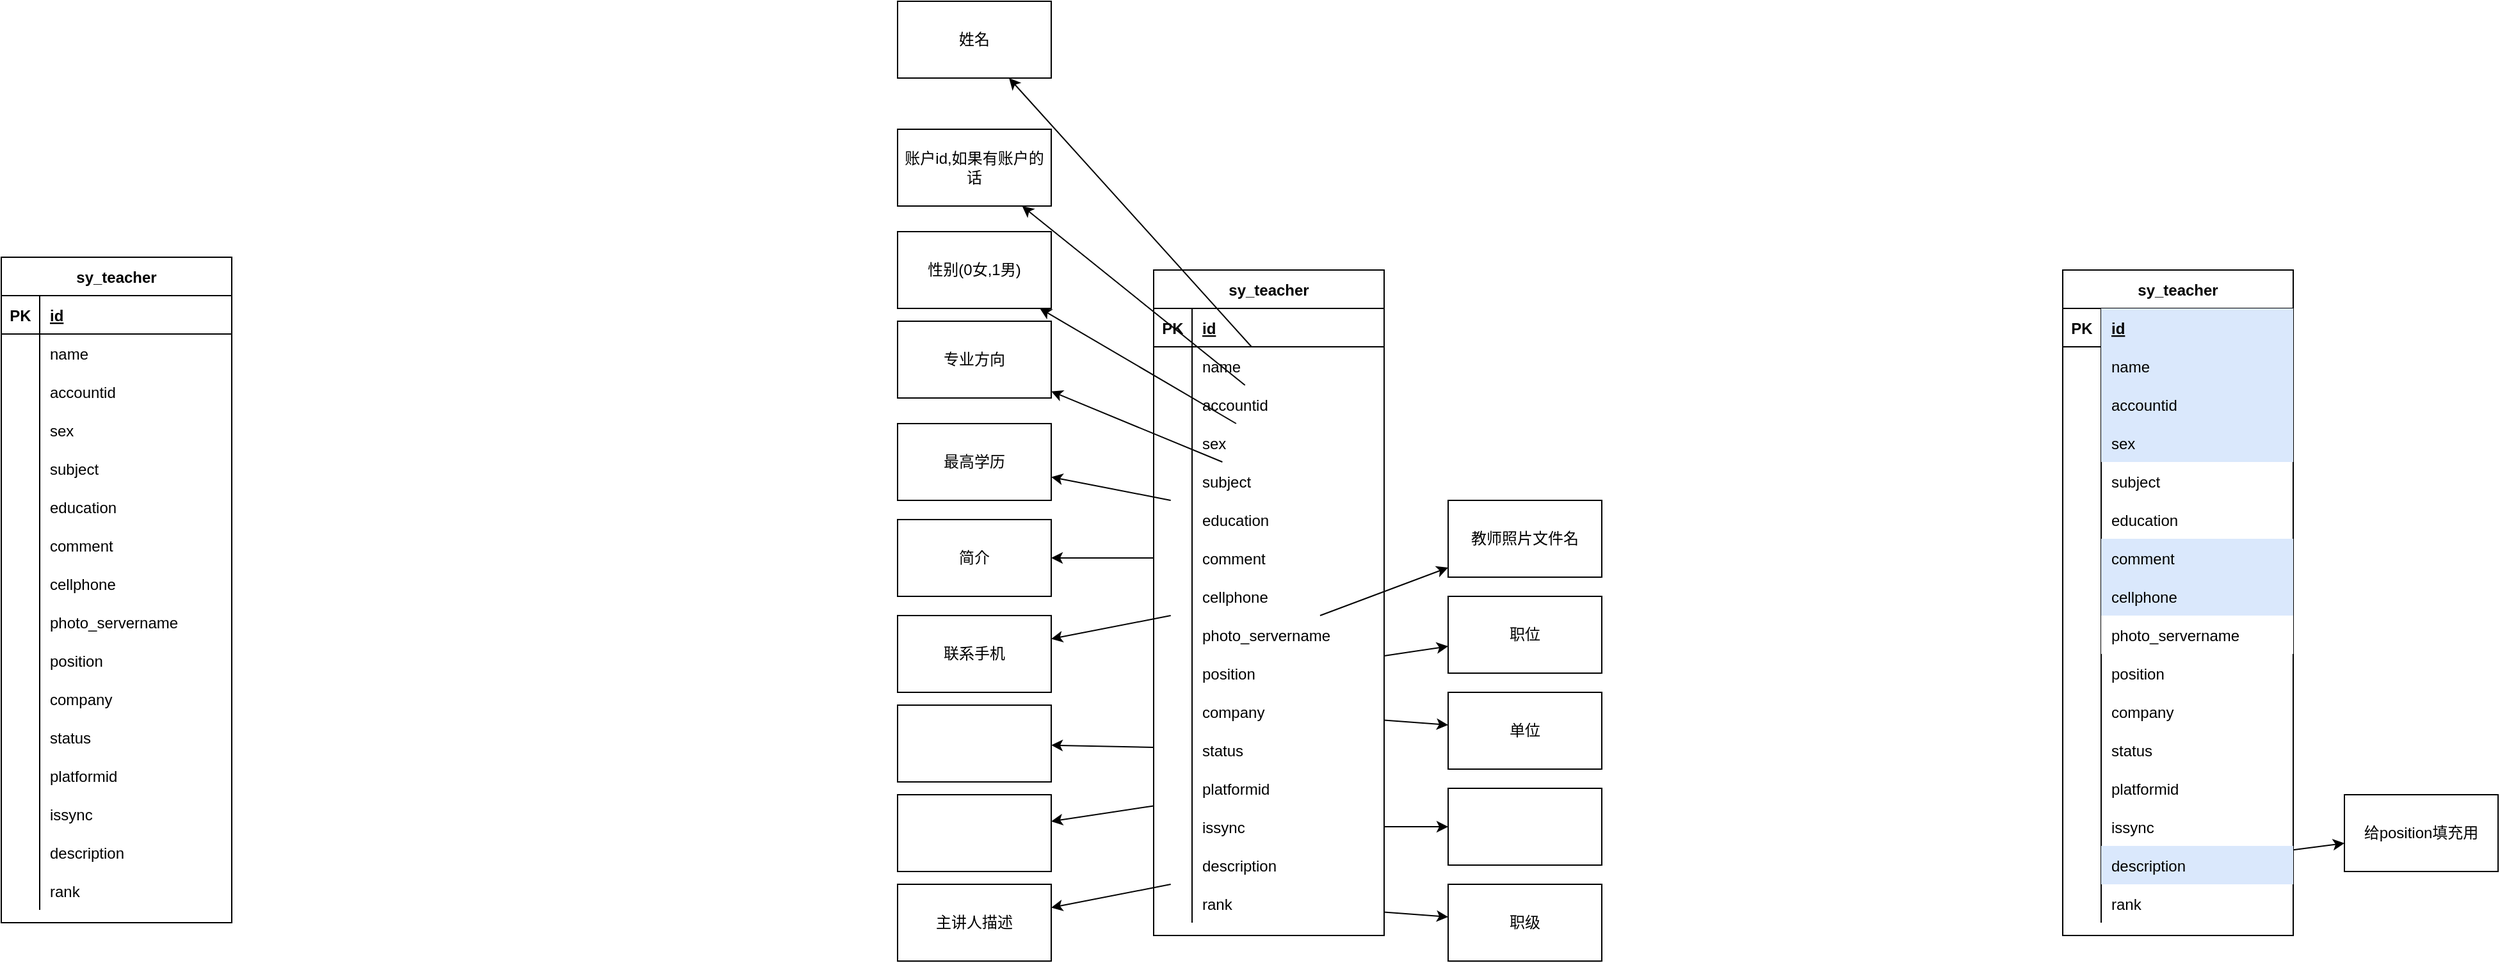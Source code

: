 <mxfile version="14.6.13" type="device"><diagram id="YeYGhDuUz0LohwZUhDwl" name="第 1 页"><mxGraphModel dx="1408" dy="808" grid="1" gridSize="10" guides="1" tooltips="1" connect="1" arrows="1" fold="1" page="1" pageScale="1" pageWidth="3300" pageHeight="4681" math="0" shadow="0"><root><mxCell id="0"/><mxCell id="1" parent="0"/><mxCell id="dtRZ4xGhqVEm0RDOm-Z2-1" value="sy_teacher" style="shape=table;startSize=30;container=1;collapsible=1;childLayout=tableLayout;fixedRows=1;rowLines=0;fontStyle=1;align=center;resizeLast=1;" parent="1" vertex="1"><mxGeometry x="880" y="730" width="180" height="520" as="geometry"/></mxCell><mxCell id="dtRZ4xGhqVEm0RDOm-Z2-2" value="" style="shape=partialRectangle;collapsible=0;dropTarget=0;pointerEvents=0;fillColor=none;top=0;left=0;bottom=1;right=0;points=[[0,0.5],[1,0.5]];portConstraint=eastwest;" parent="dtRZ4xGhqVEm0RDOm-Z2-1" vertex="1"><mxGeometry y="30" width="180" height="30" as="geometry"/></mxCell><mxCell id="dtRZ4xGhqVEm0RDOm-Z2-3" value="PK" style="shape=partialRectangle;connectable=0;fillColor=none;top=0;left=0;bottom=0;right=0;fontStyle=1;overflow=hidden;" parent="dtRZ4xGhqVEm0RDOm-Z2-2" vertex="1"><mxGeometry width="30" height="30" as="geometry"/></mxCell><mxCell id="dtRZ4xGhqVEm0RDOm-Z2-4" value="id" style="shape=partialRectangle;connectable=0;fillColor=none;top=0;left=0;bottom=0;right=0;align=left;spacingLeft=6;fontStyle=5;overflow=hidden;" parent="dtRZ4xGhqVEm0RDOm-Z2-2" vertex="1"><mxGeometry x="30" width="150" height="30" as="geometry"/></mxCell><mxCell id="dtRZ4xGhqVEm0RDOm-Z2-5" value="" style="shape=partialRectangle;collapsible=0;dropTarget=0;pointerEvents=0;fillColor=none;top=0;left=0;bottom=0;right=0;points=[[0,0.5],[1,0.5]];portConstraint=eastwest;" parent="dtRZ4xGhqVEm0RDOm-Z2-1" vertex="1"><mxGeometry y="60" width="180" height="30" as="geometry"/></mxCell><mxCell id="dtRZ4xGhqVEm0RDOm-Z2-6" value="" style="shape=partialRectangle;connectable=0;fillColor=none;top=0;left=0;bottom=0;right=0;editable=1;overflow=hidden;" parent="dtRZ4xGhqVEm0RDOm-Z2-5" vertex="1"><mxGeometry width="30" height="30" as="geometry"/></mxCell><mxCell id="dtRZ4xGhqVEm0RDOm-Z2-7" value="name" style="shape=partialRectangle;connectable=0;fillColor=none;top=0;left=0;bottom=0;right=0;align=left;spacingLeft=6;overflow=hidden;" parent="dtRZ4xGhqVEm0RDOm-Z2-5" vertex="1"><mxGeometry x="30" width="150" height="30" as="geometry"/></mxCell><mxCell id="dtRZ4xGhqVEm0RDOm-Z2-8" value="" style="shape=partialRectangle;collapsible=0;dropTarget=0;pointerEvents=0;fillColor=none;top=0;left=0;bottom=0;right=0;points=[[0,0.5],[1,0.5]];portConstraint=eastwest;" parent="dtRZ4xGhqVEm0RDOm-Z2-1" vertex="1"><mxGeometry y="90" width="180" height="30" as="geometry"/></mxCell><mxCell id="dtRZ4xGhqVEm0RDOm-Z2-9" value="" style="shape=partialRectangle;connectable=0;fillColor=none;top=0;left=0;bottom=0;right=0;editable=1;overflow=hidden;" parent="dtRZ4xGhqVEm0RDOm-Z2-8" vertex="1"><mxGeometry width="30" height="30" as="geometry"/></mxCell><mxCell id="dtRZ4xGhqVEm0RDOm-Z2-10" value="accountid" style="shape=partialRectangle;connectable=0;fillColor=none;top=0;left=0;bottom=0;right=0;align=left;spacingLeft=6;overflow=hidden;" parent="dtRZ4xGhqVEm0RDOm-Z2-8" vertex="1"><mxGeometry x="30" width="150" height="30" as="geometry"/></mxCell><mxCell id="dtRZ4xGhqVEm0RDOm-Z2-11" value="" style="shape=partialRectangle;collapsible=0;dropTarget=0;pointerEvents=0;fillColor=none;top=0;left=0;bottom=0;right=0;points=[[0,0.5],[1,0.5]];portConstraint=eastwest;" parent="dtRZ4xGhqVEm0RDOm-Z2-1" vertex="1"><mxGeometry y="120" width="180" height="30" as="geometry"/></mxCell><mxCell id="dtRZ4xGhqVEm0RDOm-Z2-12" value="" style="shape=partialRectangle;connectable=0;fillColor=none;top=0;left=0;bottom=0;right=0;editable=1;overflow=hidden;" parent="dtRZ4xGhqVEm0RDOm-Z2-11" vertex="1"><mxGeometry width="30" height="30" as="geometry"/></mxCell><mxCell id="dtRZ4xGhqVEm0RDOm-Z2-13" value="sex" style="shape=partialRectangle;connectable=0;fillColor=none;top=0;left=0;bottom=0;right=0;align=left;spacingLeft=6;overflow=hidden;" parent="dtRZ4xGhqVEm0RDOm-Z2-11" vertex="1"><mxGeometry x="30" width="150" height="30" as="geometry"/></mxCell><mxCell id="dtRZ4xGhqVEm0RDOm-Z2-14" value="" style="shape=partialRectangle;collapsible=0;dropTarget=0;pointerEvents=0;fillColor=none;top=0;left=0;bottom=0;right=0;points=[[0,0.5],[1,0.5]];portConstraint=eastwest;" parent="dtRZ4xGhqVEm0RDOm-Z2-1" vertex="1"><mxGeometry y="150" width="180" height="30" as="geometry"/></mxCell><mxCell id="dtRZ4xGhqVEm0RDOm-Z2-15" value="" style="shape=partialRectangle;connectable=0;fillColor=none;top=0;left=0;bottom=0;right=0;editable=1;overflow=hidden;" parent="dtRZ4xGhqVEm0RDOm-Z2-14" vertex="1"><mxGeometry width="30" height="30" as="geometry"/></mxCell><mxCell id="dtRZ4xGhqVEm0RDOm-Z2-16" value="subject" style="shape=partialRectangle;connectable=0;fillColor=none;top=0;left=0;bottom=0;right=0;align=left;spacingLeft=6;overflow=hidden;" parent="dtRZ4xGhqVEm0RDOm-Z2-14" vertex="1"><mxGeometry x="30" width="150" height="30" as="geometry"/></mxCell><mxCell id="dtRZ4xGhqVEm0RDOm-Z2-17" value="" style="shape=partialRectangle;collapsible=0;dropTarget=0;pointerEvents=0;fillColor=none;top=0;left=0;bottom=0;right=0;points=[[0,0.5],[1,0.5]];portConstraint=eastwest;" parent="dtRZ4xGhqVEm0RDOm-Z2-1" vertex="1"><mxGeometry y="180" width="180" height="30" as="geometry"/></mxCell><mxCell id="dtRZ4xGhqVEm0RDOm-Z2-18" value="" style="shape=partialRectangle;connectable=0;fillColor=none;top=0;left=0;bottom=0;right=0;editable=1;overflow=hidden;" parent="dtRZ4xGhqVEm0RDOm-Z2-17" vertex="1"><mxGeometry width="30" height="30" as="geometry"/></mxCell><mxCell id="dtRZ4xGhqVEm0RDOm-Z2-19" value="education" style="shape=partialRectangle;connectable=0;fillColor=none;top=0;left=0;bottom=0;right=0;align=left;spacingLeft=6;overflow=hidden;" parent="dtRZ4xGhqVEm0RDOm-Z2-17" vertex="1"><mxGeometry x="30" width="150" height="30" as="geometry"/></mxCell><mxCell id="dtRZ4xGhqVEm0RDOm-Z2-20" value="" style="shape=partialRectangle;collapsible=0;dropTarget=0;pointerEvents=0;fillColor=none;top=0;left=0;bottom=0;right=0;points=[[0,0.5],[1,0.5]];portConstraint=eastwest;" parent="dtRZ4xGhqVEm0RDOm-Z2-1" vertex="1"><mxGeometry y="210" width="180" height="30" as="geometry"/></mxCell><mxCell id="dtRZ4xGhqVEm0RDOm-Z2-21" value="" style="shape=partialRectangle;connectable=0;fillColor=none;top=0;left=0;bottom=0;right=0;editable=1;overflow=hidden;" parent="dtRZ4xGhqVEm0RDOm-Z2-20" vertex="1"><mxGeometry width="30" height="30" as="geometry"/></mxCell><mxCell id="dtRZ4xGhqVEm0RDOm-Z2-22" value="comment" style="shape=partialRectangle;connectable=0;fillColor=none;top=0;left=0;bottom=0;right=0;align=left;spacingLeft=6;overflow=hidden;" parent="dtRZ4xGhqVEm0RDOm-Z2-20" vertex="1"><mxGeometry x="30" width="150" height="30" as="geometry"/></mxCell><mxCell id="dtRZ4xGhqVEm0RDOm-Z2-23" value="" style="shape=partialRectangle;collapsible=0;dropTarget=0;pointerEvents=0;fillColor=none;top=0;left=0;bottom=0;right=0;points=[[0,0.5],[1,0.5]];portConstraint=eastwest;" parent="dtRZ4xGhqVEm0RDOm-Z2-1" vertex="1"><mxGeometry y="240" width="180" height="30" as="geometry"/></mxCell><mxCell id="dtRZ4xGhqVEm0RDOm-Z2-24" value="" style="shape=partialRectangle;connectable=0;fillColor=none;top=0;left=0;bottom=0;right=0;editable=1;overflow=hidden;" parent="dtRZ4xGhqVEm0RDOm-Z2-23" vertex="1"><mxGeometry width="30" height="30" as="geometry"/></mxCell><mxCell id="dtRZ4xGhqVEm0RDOm-Z2-25" value="cellphone" style="shape=partialRectangle;connectable=0;fillColor=none;top=0;left=0;bottom=0;right=0;align=left;spacingLeft=6;overflow=hidden;" parent="dtRZ4xGhqVEm0RDOm-Z2-23" vertex="1"><mxGeometry x="30" width="150" height="30" as="geometry"/></mxCell><mxCell id="dtRZ4xGhqVEm0RDOm-Z2-26" value="" style="shape=partialRectangle;collapsible=0;dropTarget=0;pointerEvents=0;fillColor=none;top=0;left=0;bottom=0;right=0;points=[[0,0.5],[1,0.5]];portConstraint=eastwest;" parent="dtRZ4xGhqVEm0RDOm-Z2-1" vertex="1"><mxGeometry y="270" width="180" height="30" as="geometry"/></mxCell><mxCell id="dtRZ4xGhqVEm0RDOm-Z2-27" value="" style="shape=partialRectangle;connectable=0;fillColor=none;top=0;left=0;bottom=0;right=0;editable=1;overflow=hidden;" parent="dtRZ4xGhqVEm0RDOm-Z2-26" vertex="1"><mxGeometry width="30" height="30" as="geometry"/></mxCell><mxCell id="dtRZ4xGhqVEm0RDOm-Z2-28" value="photo_servername" style="shape=partialRectangle;connectable=0;fillColor=none;top=0;left=0;bottom=0;right=0;align=left;spacingLeft=6;overflow=hidden;" parent="dtRZ4xGhqVEm0RDOm-Z2-26" vertex="1"><mxGeometry x="30" width="150" height="30" as="geometry"/></mxCell><mxCell id="dtRZ4xGhqVEm0RDOm-Z2-29" value="" style="shape=partialRectangle;collapsible=0;dropTarget=0;pointerEvents=0;fillColor=none;top=0;left=0;bottom=0;right=0;points=[[0,0.5],[1,0.5]];portConstraint=eastwest;" parent="dtRZ4xGhqVEm0RDOm-Z2-1" vertex="1"><mxGeometry y="300" width="180" height="30" as="geometry"/></mxCell><mxCell id="dtRZ4xGhqVEm0RDOm-Z2-30" value="" style="shape=partialRectangle;connectable=0;fillColor=none;top=0;left=0;bottom=0;right=0;editable=1;overflow=hidden;" parent="dtRZ4xGhqVEm0RDOm-Z2-29" vertex="1"><mxGeometry width="30" height="30" as="geometry"/></mxCell><mxCell id="dtRZ4xGhqVEm0RDOm-Z2-31" value="position" style="shape=partialRectangle;connectable=0;fillColor=none;top=0;left=0;bottom=0;right=0;align=left;spacingLeft=6;overflow=hidden;" parent="dtRZ4xGhqVEm0RDOm-Z2-29" vertex="1"><mxGeometry x="30" width="150" height="30" as="geometry"/></mxCell><mxCell id="dtRZ4xGhqVEm0RDOm-Z2-32" value="" style="shape=partialRectangle;collapsible=0;dropTarget=0;pointerEvents=0;fillColor=none;top=0;left=0;bottom=0;right=0;points=[[0,0.5],[1,0.5]];portConstraint=eastwest;" parent="dtRZ4xGhqVEm0RDOm-Z2-1" vertex="1"><mxGeometry y="330" width="180" height="30" as="geometry"/></mxCell><mxCell id="dtRZ4xGhqVEm0RDOm-Z2-33" value="" style="shape=partialRectangle;connectable=0;fillColor=none;top=0;left=0;bottom=0;right=0;editable=1;overflow=hidden;" parent="dtRZ4xGhqVEm0RDOm-Z2-32" vertex="1"><mxGeometry width="30" height="30" as="geometry"/></mxCell><mxCell id="dtRZ4xGhqVEm0RDOm-Z2-34" value="company" style="shape=partialRectangle;connectable=0;fillColor=none;top=0;left=0;bottom=0;right=0;align=left;spacingLeft=6;overflow=hidden;" parent="dtRZ4xGhqVEm0RDOm-Z2-32" vertex="1"><mxGeometry x="30" width="150" height="30" as="geometry"/></mxCell><mxCell id="dtRZ4xGhqVEm0RDOm-Z2-35" value="" style="shape=partialRectangle;collapsible=0;dropTarget=0;pointerEvents=0;fillColor=none;top=0;left=0;bottom=0;right=0;points=[[0,0.5],[1,0.5]];portConstraint=eastwest;" parent="dtRZ4xGhqVEm0RDOm-Z2-1" vertex="1"><mxGeometry y="360" width="180" height="30" as="geometry"/></mxCell><mxCell id="dtRZ4xGhqVEm0RDOm-Z2-36" value="" style="shape=partialRectangle;connectable=0;fillColor=none;top=0;left=0;bottom=0;right=0;editable=1;overflow=hidden;" parent="dtRZ4xGhqVEm0RDOm-Z2-35" vertex="1"><mxGeometry width="30" height="30" as="geometry"/></mxCell><mxCell id="dtRZ4xGhqVEm0RDOm-Z2-37" value="status" style="shape=partialRectangle;connectable=0;fillColor=none;top=0;left=0;bottom=0;right=0;align=left;spacingLeft=6;overflow=hidden;" parent="dtRZ4xGhqVEm0RDOm-Z2-35" vertex="1"><mxGeometry x="30" width="150" height="30" as="geometry"/></mxCell><mxCell id="dtRZ4xGhqVEm0RDOm-Z2-38" value="" style="shape=partialRectangle;collapsible=0;dropTarget=0;pointerEvents=0;fillColor=none;top=0;left=0;bottom=0;right=0;points=[[0,0.5],[1,0.5]];portConstraint=eastwest;" parent="dtRZ4xGhqVEm0RDOm-Z2-1" vertex="1"><mxGeometry y="390" width="180" height="30" as="geometry"/></mxCell><mxCell id="dtRZ4xGhqVEm0RDOm-Z2-39" value="" style="shape=partialRectangle;connectable=0;fillColor=none;top=0;left=0;bottom=0;right=0;editable=1;overflow=hidden;" parent="dtRZ4xGhqVEm0RDOm-Z2-38" vertex="1"><mxGeometry width="30" height="30" as="geometry"/></mxCell><mxCell id="dtRZ4xGhqVEm0RDOm-Z2-40" value="platformid" style="shape=partialRectangle;connectable=0;fillColor=none;top=0;left=0;bottom=0;right=0;align=left;spacingLeft=6;overflow=hidden;" parent="dtRZ4xGhqVEm0RDOm-Z2-38" vertex="1"><mxGeometry x="30" width="150" height="30" as="geometry"/></mxCell><mxCell id="dtRZ4xGhqVEm0RDOm-Z2-41" value="" style="shape=partialRectangle;collapsible=0;dropTarget=0;pointerEvents=0;fillColor=none;top=0;left=0;bottom=0;right=0;points=[[0,0.5],[1,0.5]];portConstraint=eastwest;" parent="dtRZ4xGhqVEm0RDOm-Z2-1" vertex="1"><mxGeometry y="420" width="180" height="30" as="geometry"/></mxCell><mxCell id="dtRZ4xGhqVEm0RDOm-Z2-42" value="" style="shape=partialRectangle;connectable=0;fillColor=none;top=0;left=0;bottom=0;right=0;editable=1;overflow=hidden;" parent="dtRZ4xGhqVEm0RDOm-Z2-41" vertex="1"><mxGeometry width="30" height="30" as="geometry"/></mxCell><mxCell id="dtRZ4xGhqVEm0RDOm-Z2-43" value="issync" style="shape=partialRectangle;connectable=0;fillColor=none;top=0;left=0;bottom=0;right=0;align=left;spacingLeft=6;overflow=hidden;" parent="dtRZ4xGhqVEm0RDOm-Z2-41" vertex="1"><mxGeometry x="30" width="150" height="30" as="geometry"/></mxCell><mxCell id="dtRZ4xGhqVEm0RDOm-Z2-44" value="" style="shape=partialRectangle;collapsible=0;dropTarget=0;pointerEvents=0;fillColor=none;top=0;left=0;bottom=0;right=0;points=[[0,0.5],[1,0.5]];portConstraint=eastwest;" parent="dtRZ4xGhqVEm0RDOm-Z2-1" vertex="1"><mxGeometry y="450" width="180" height="30" as="geometry"/></mxCell><mxCell id="dtRZ4xGhqVEm0RDOm-Z2-45" value="" style="shape=partialRectangle;connectable=0;fillColor=none;top=0;left=0;bottom=0;right=0;editable=1;overflow=hidden;" parent="dtRZ4xGhqVEm0RDOm-Z2-44" vertex="1"><mxGeometry width="30" height="30" as="geometry"/></mxCell><mxCell id="dtRZ4xGhqVEm0RDOm-Z2-46" value="description" style="shape=partialRectangle;connectable=0;fillColor=none;top=0;left=0;bottom=0;right=0;align=left;spacingLeft=6;overflow=hidden;" parent="dtRZ4xGhqVEm0RDOm-Z2-44" vertex="1"><mxGeometry x="30" width="150" height="30" as="geometry"/></mxCell><mxCell id="dtRZ4xGhqVEm0RDOm-Z2-47" value="" style="shape=partialRectangle;collapsible=0;dropTarget=0;pointerEvents=0;fillColor=none;top=0;left=0;bottom=0;right=0;points=[[0,0.5],[1,0.5]];portConstraint=eastwest;" parent="dtRZ4xGhqVEm0RDOm-Z2-1" vertex="1"><mxGeometry y="480" width="180" height="30" as="geometry"/></mxCell><mxCell id="dtRZ4xGhqVEm0RDOm-Z2-48" value="" style="shape=partialRectangle;connectable=0;fillColor=none;top=0;left=0;bottom=0;right=0;editable=1;overflow=hidden;" parent="dtRZ4xGhqVEm0RDOm-Z2-47" vertex="1"><mxGeometry width="30" height="30" as="geometry"/></mxCell><mxCell id="dtRZ4xGhqVEm0RDOm-Z2-49" value="rank" style="shape=partialRectangle;connectable=0;fillColor=none;top=0;left=0;bottom=0;right=0;align=left;spacingLeft=6;overflow=hidden;" parent="dtRZ4xGhqVEm0RDOm-Z2-47" vertex="1"><mxGeometry x="30" width="150" height="30" as="geometry"/></mxCell><mxCell id="dtRZ4xGhqVEm0RDOm-Z2-50" value="sy_teacher" style="shape=table;startSize=30;container=1;collapsible=1;childLayout=tableLayout;fixedRows=1;rowLines=0;fontStyle=1;align=center;resizeLast=1;" parent="1" vertex="1"><mxGeometry x="1780" y="740" width="180" height="520" as="geometry"/></mxCell><mxCell id="dtRZ4xGhqVEm0RDOm-Z2-51" value="" style="shape=partialRectangle;collapsible=0;dropTarget=0;pointerEvents=0;fillColor=none;top=0;left=0;bottom=1;right=0;points=[[0,0.5],[1,0.5]];portConstraint=eastwest;" parent="dtRZ4xGhqVEm0RDOm-Z2-50" vertex="1"><mxGeometry y="30" width="180" height="30" as="geometry"/></mxCell><mxCell id="dtRZ4xGhqVEm0RDOm-Z2-52" value="PK" style="shape=partialRectangle;connectable=0;fillColor=none;top=0;left=0;bottom=0;right=0;fontStyle=1;overflow=hidden;" parent="dtRZ4xGhqVEm0RDOm-Z2-51" vertex="1"><mxGeometry width="30" height="30" as="geometry"/></mxCell><mxCell id="dtRZ4xGhqVEm0RDOm-Z2-53" value="id" style="shape=partialRectangle;connectable=0;fillColor=none;top=0;left=0;bottom=0;right=0;align=left;spacingLeft=6;fontStyle=5;overflow=hidden;" parent="dtRZ4xGhqVEm0RDOm-Z2-51" vertex="1"><mxGeometry x="30" width="150" height="30" as="geometry"/></mxCell><mxCell id="dtRZ4xGhqVEm0RDOm-Z2-54" value="" style="shape=partialRectangle;collapsible=0;dropTarget=0;pointerEvents=0;fillColor=none;top=0;left=0;bottom=0;right=0;points=[[0,0.5],[1,0.5]];portConstraint=eastwest;" parent="dtRZ4xGhqVEm0RDOm-Z2-50" vertex="1"><mxGeometry y="60" width="180" height="30" as="geometry"/></mxCell><mxCell id="dtRZ4xGhqVEm0RDOm-Z2-55" value="" style="shape=partialRectangle;connectable=0;fillColor=none;top=0;left=0;bottom=0;right=0;editable=1;overflow=hidden;" parent="dtRZ4xGhqVEm0RDOm-Z2-54" vertex="1"><mxGeometry width="30" height="30" as="geometry"/></mxCell><mxCell id="dtRZ4xGhqVEm0RDOm-Z2-56" value="name" style="shape=partialRectangle;connectable=0;fillColor=none;top=0;left=0;bottom=0;right=0;align=left;spacingLeft=6;overflow=hidden;" parent="dtRZ4xGhqVEm0RDOm-Z2-54" vertex="1"><mxGeometry x="30" width="150" height="30" as="geometry"/></mxCell><mxCell id="dtRZ4xGhqVEm0RDOm-Z2-57" value="" style="shape=partialRectangle;collapsible=0;dropTarget=0;pointerEvents=0;fillColor=none;top=0;left=0;bottom=0;right=0;points=[[0,0.5],[1,0.5]];portConstraint=eastwest;" parent="dtRZ4xGhqVEm0RDOm-Z2-50" vertex="1"><mxGeometry y="90" width="180" height="30" as="geometry"/></mxCell><mxCell id="dtRZ4xGhqVEm0RDOm-Z2-58" value="" style="shape=partialRectangle;connectable=0;fillColor=none;top=0;left=0;bottom=0;right=0;editable=1;overflow=hidden;" parent="dtRZ4xGhqVEm0RDOm-Z2-57" vertex="1"><mxGeometry width="30" height="30" as="geometry"/></mxCell><mxCell id="dtRZ4xGhqVEm0RDOm-Z2-59" value="accountid" style="shape=partialRectangle;connectable=0;fillColor=none;top=0;left=0;bottom=0;right=0;align=left;spacingLeft=6;overflow=hidden;" parent="dtRZ4xGhqVEm0RDOm-Z2-57" vertex="1"><mxGeometry x="30" width="150" height="30" as="geometry"/></mxCell><mxCell id="dtRZ4xGhqVEm0RDOm-Z2-60" value="" style="shape=partialRectangle;collapsible=0;dropTarget=0;pointerEvents=0;fillColor=none;top=0;left=0;bottom=0;right=0;points=[[0,0.5],[1,0.5]];portConstraint=eastwest;" parent="dtRZ4xGhqVEm0RDOm-Z2-50" vertex="1"><mxGeometry y="120" width="180" height="30" as="geometry"/></mxCell><mxCell id="dtRZ4xGhqVEm0RDOm-Z2-61" value="" style="shape=partialRectangle;connectable=0;fillColor=none;top=0;left=0;bottom=0;right=0;editable=1;overflow=hidden;" parent="dtRZ4xGhqVEm0RDOm-Z2-60" vertex="1"><mxGeometry width="30" height="30" as="geometry"/></mxCell><mxCell id="dtRZ4xGhqVEm0RDOm-Z2-62" value="sex" style="shape=partialRectangle;connectable=0;fillColor=none;top=0;left=0;bottom=0;right=0;align=left;spacingLeft=6;overflow=hidden;" parent="dtRZ4xGhqVEm0RDOm-Z2-60" vertex="1"><mxGeometry x="30" width="150" height="30" as="geometry"/></mxCell><mxCell id="dtRZ4xGhqVEm0RDOm-Z2-63" value="" style="shape=partialRectangle;collapsible=0;dropTarget=0;pointerEvents=0;fillColor=none;top=0;left=0;bottom=0;right=0;points=[[0,0.5],[1,0.5]];portConstraint=eastwest;" parent="dtRZ4xGhqVEm0RDOm-Z2-50" vertex="1"><mxGeometry y="150" width="180" height="30" as="geometry"/></mxCell><mxCell id="dtRZ4xGhqVEm0RDOm-Z2-64" value="" style="shape=partialRectangle;connectable=0;fillColor=none;top=0;left=0;bottom=0;right=0;editable=1;overflow=hidden;" parent="dtRZ4xGhqVEm0RDOm-Z2-63" vertex="1"><mxGeometry width="30" height="30" as="geometry"/></mxCell><mxCell id="dtRZ4xGhqVEm0RDOm-Z2-65" value="subject" style="shape=partialRectangle;connectable=0;fillColor=none;top=0;left=0;bottom=0;right=0;align=left;spacingLeft=6;overflow=hidden;" parent="dtRZ4xGhqVEm0RDOm-Z2-63" vertex="1"><mxGeometry x="30" width="150" height="30" as="geometry"/></mxCell><mxCell id="dtRZ4xGhqVEm0RDOm-Z2-66" value="" style="shape=partialRectangle;collapsible=0;dropTarget=0;pointerEvents=0;fillColor=none;top=0;left=0;bottom=0;right=0;points=[[0,0.5],[1,0.5]];portConstraint=eastwest;" parent="dtRZ4xGhqVEm0RDOm-Z2-50" vertex="1"><mxGeometry y="180" width="180" height="30" as="geometry"/></mxCell><mxCell id="dtRZ4xGhqVEm0RDOm-Z2-67" value="" style="shape=partialRectangle;connectable=0;fillColor=none;top=0;left=0;bottom=0;right=0;editable=1;overflow=hidden;" parent="dtRZ4xGhqVEm0RDOm-Z2-66" vertex="1"><mxGeometry width="30" height="30" as="geometry"/></mxCell><mxCell id="dtRZ4xGhqVEm0RDOm-Z2-68" value="education" style="shape=partialRectangle;connectable=0;fillColor=none;top=0;left=0;bottom=0;right=0;align=left;spacingLeft=6;overflow=hidden;" parent="dtRZ4xGhqVEm0RDOm-Z2-66" vertex="1"><mxGeometry x="30" width="150" height="30" as="geometry"/></mxCell><mxCell id="dtRZ4xGhqVEm0RDOm-Z2-69" value="" style="shape=partialRectangle;collapsible=0;dropTarget=0;pointerEvents=0;fillColor=none;top=0;left=0;bottom=0;right=0;points=[[0,0.5],[1,0.5]];portConstraint=eastwest;" parent="dtRZ4xGhqVEm0RDOm-Z2-50" vertex="1"><mxGeometry y="210" width="180" height="30" as="geometry"/></mxCell><mxCell id="dtRZ4xGhqVEm0RDOm-Z2-70" value="" style="shape=partialRectangle;connectable=0;fillColor=none;top=0;left=0;bottom=0;right=0;editable=1;overflow=hidden;" parent="dtRZ4xGhqVEm0RDOm-Z2-69" vertex="1"><mxGeometry width="30" height="30" as="geometry"/></mxCell><mxCell id="dtRZ4xGhqVEm0RDOm-Z2-71" value="comment" style="shape=partialRectangle;connectable=0;fillColor=none;top=0;left=0;bottom=0;right=0;align=left;spacingLeft=6;overflow=hidden;" parent="dtRZ4xGhqVEm0RDOm-Z2-69" vertex="1"><mxGeometry x="30" width="150" height="30" as="geometry"/></mxCell><mxCell id="dtRZ4xGhqVEm0RDOm-Z2-72" value="" style="shape=partialRectangle;collapsible=0;dropTarget=0;pointerEvents=0;fillColor=none;top=0;left=0;bottom=0;right=0;points=[[0,0.5],[1,0.5]];portConstraint=eastwest;" parent="dtRZ4xGhqVEm0RDOm-Z2-50" vertex="1"><mxGeometry y="240" width="180" height="30" as="geometry"/></mxCell><mxCell id="dtRZ4xGhqVEm0RDOm-Z2-73" value="" style="shape=partialRectangle;connectable=0;fillColor=none;top=0;left=0;bottom=0;right=0;editable=1;overflow=hidden;" parent="dtRZ4xGhqVEm0RDOm-Z2-72" vertex="1"><mxGeometry width="30" height="30" as="geometry"/></mxCell><mxCell id="dtRZ4xGhqVEm0RDOm-Z2-74" value="cellphone" style="shape=partialRectangle;connectable=0;fillColor=none;top=0;left=0;bottom=0;right=0;align=left;spacingLeft=6;overflow=hidden;" parent="dtRZ4xGhqVEm0RDOm-Z2-72" vertex="1"><mxGeometry x="30" width="150" height="30" as="geometry"/></mxCell><mxCell id="dtRZ4xGhqVEm0RDOm-Z2-75" value="" style="shape=partialRectangle;collapsible=0;dropTarget=0;pointerEvents=0;fillColor=none;top=0;left=0;bottom=0;right=0;points=[[0,0.5],[1,0.5]];portConstraint=eastwest;" parent="dtRZ4xGhqVEm0RDOm-Z2-50" vertex="1"><mxGeometry y="270" width="180" height="30" as="geometry"/></mxCell><mxCell id="dtRZ4xGhqVEm0RDOm-Z2-76" value="" style="shape=partialRectangle;connectable=0;fillColor=none;top=0;left=0;bottom=0;right=0;editable=1;overflow=hidden;" parent="dtRZ4xGhqVEm0RDOm-Z2-75" vertex="1"><mxGeometry width="30" height="30" as="geometry"/></mxCell><mxCell id="dtRZ4xGhqVEm0RDOm-Z2-77" value="photo_servername" style="shape=partialRectangle;connectable=0;fillColor=none;top=0;left=0;bottom=0;right=0;align=left;spacingLeft=6;overflow=hidden;" parent="dtRZ4xGhqVEm0RDOm-Z2-75" vertex="1"><mxGeometry x="30" width="150" height="30" as="geometry"/></mxCell><mxCell id="dtRZ4xGhqVEm0RDOm-Z2-78" value="" style="shape=partialRectangle;collapsible=0;dropTarget=0;pointerEvents=0;fillColor=none;top=0;left=0;bottom=0;right=0;points=[[0,0.5],[1,0.5]];portConstraint=eastwest;" parent="dtRZ4xGhqVEm0RDOm-Z2-50" vertex="1"><mxGeometry y="300" width="180" height="30" as="geometry"/></mxCell><mxCell id="dtRZ4xGhqVEm0RDOm-Z2-79" value="" style="shape=partialRectangle;connectable=0;fillColor=none;top=0;left=0;bottom=0;right=0;editable=1;overflow=hidden;" parent="dtRZ4xGhqVEm0RDOm-Z2-78" vertex="1"><mxGeometry width="30" height="30" as="geometry"/></mxCell><mxCell id="dtRZ4xGhqVEm0RDOm-Z2-80" value="position" style="shape=partialRectangle;connectable=0;fillColor=none;top=0;left=0;bottom=0;right=0;align=left;spacingLeft=6;overflow=hidden;" parent="dtRZ4xGhqVEm0RDOm-Z2-78" vertex="1"><mxGeometry x="30" width="150" height="30" as="geometry"/></mxCell><mxCell id="dtRZ4xGhqVEm0RDOm-Z2-81" value="" style="shape=partialRectangle;collapsible=0;dropTarget=0;pointerEvents=0;fillColor=none;top=0;left=0;bottom=0;right=0;points=[[0,0.5],[1,0.5]];portConstraint=eastwest;" parent="dtRZ4xGhqVEm0RDOm-Z2-50" vertex="1"><mxGeometry y="330" width="180" height="30" as="geometry"/></mxCell><mxCell id="dtRZ4xGhqVEm0RDOm-Z2-82" value="" style="shape=partialRectangle;connectable=0;fillColor=none;top=0;left=0;bottom=0;right=0;editable=1;overflow=hidden;" parent="dtRZ4xGhqVEm0RDOm-Z2-81" vertex="1"><mxGeometry width="30" height="30" as="geometry"/></mxCell><mxCell id="dtRZ4xGhqVEm0RDOm-Z2-83" value="company" style="shape=partialRectangle;connectable=0;fillColor=none;top=0;left=0;bottom=0;right=0;align=left;spacingLeft=6;overflow=hidden;" parent="dtRZ4xGhqVEm0RDOm-Z2-81" vertex="1"><mxGeometry x="30" width="150" height="30" as="geometry"/></mxCell><mxCell id="dtRZ4xGhqVEm0RDOm-Z2-84" value="" style="shape=partialRectangle;collapsible=0;dropTarget=0;pointerEvents=0;fillColor=none;top=0;left=0;bottom=0;right=0;points=[[0,0.5],[1,0.5]];portConstraint=eastwest;" parent="dtRZ4xGhqVEm0RDOm-Z2-50" vertex="1"><mxGeometry y="360" width="180" height="30" as="geometry"/></mxCell><mxCell id="dtRZ4xGhqVEm0RDOm-Z2-85" value="" style="shape=partialRectangle;connectable=0;fillColor=none;top=0;left=0;bottom=0;right=0;editable=1;overflow=hidden;" parent="dtRZ4xGhqVEm0RDOm-Z2-84" vertex="1"><mxGeometry width="30" height="30" as="geometry"/></mxCell><mxCell id="dtRZ4xGhqVEm0RDOm-Z2-86" value="status" style="shape=partialRectangle;connectable=0;fillColor=none;top=0;left=0;bottom=0;right=0;align=left;spacingLeft=6;overflow=hidden;" parent="dtRZ4xGhqVEm0RDOm-Z2-84" vertex="1"><mxGeometry x="30" width="150" height="30" as="geometry"/></mxCell><mxCell id="dtRZ4xGhqVEm0RDOm-Z2-87" value="" style="shape=partialRectangle;collapsible=0;dropTarget=0;pointerEvents=0;fillColor=none;top=0;left=0;bottom=0;right=0;points=[[0,0.5],[1,0.5]];portConstraint=eastwest;" parent="dtRZ4xGhqVEm0RDOm-Z2-50" vertex="1"><mxGeometry y="390" width="180" height="30" as="geometry"/></mxCell><mxCell id="dtRZ4xGhqVEm0RDOm-Z2-88" value="" style="shape=partialRectangle;connectable=0;fillColor=none;top=0;left=0;bottom=0;right=0;editable=1;overflow=hidden;" parent="dtRZ4xGhqVEm0RDOm-Z2-87" vertex="1"><mxGeometry width="30" height="30" as="geometry"/></mxCell><mxCell id="dtRZ4xGhqVEm0RDOm-Z2-89" value="platformid" style="shape=partialRectangle;connectable=0;fillColor=none;top=0;left=0;bottom=0;right=0;align=left;spacingLeft=6;overflow=hidden;" parent="dtRZ4xGhqVEm0RDOm-Z2-87" vertex="1"><mxGeometry x="30" width="150" height="30" as="geometry"/></mxCell><mxCell id="dtRZ4xGhqVEm0RDOm-Z2-90" value="" style="shape=partialRectangle;collapsible=0;dropTarget=0;pointerEvents=0;fillColor=none;top=0;left=0;bottom=0;right=0;points=[[0,0.5],[1,0.5]];portConstraint=eastwest;" parent="dtRZ4xGhqVEm0RDOm-Z2-50" vertex="1"><mxGeometry y="420" width="180" height="30" as="geometry"/></mxCell><mxCell id="dtRZ4xGhqVEm0RDOm-Z2-91" value="" style="shape=partialRectangle;connectable=0;fillColor=none;top=0;left=0;bottom=0;right=0;editable=1;overflow=hidden;" parent="dtRZ4xGhqVEm0RDOm-Z2-90" vertex="1"><mxGeometry width="30" height="30" as="geometry"/></mxCell><mxCell id="dtRZ4xGhqVEm0RDOm-Z2-92" value="issync" style="shape=partialRectangle;connectable=0;fillColor=none;top=0;left=0;bottom=0;right=0;align=left;spacingLeft=6;overflow=hidden;" parent="dtRZ4xGhqVEm0RDOm-Z2-90" vertex="1"><mxGeometry x="30" width="150" height="30" as="geometry"/></mxCell><mxCell id="dtRZ4xGhqVEm0RDOm-Z2-93" value="" style="shape=partialRectangle;collapsible=0;dropTarget=0;pointerEvents=0;fillColor=none;top=0;left=0;bottom=0;right=0;points=[[0,0.5],[1,0.5]];portConstraint=eastwest;" parent="dtRZ4xGhqVEm0RDOm-Z2-50" vertex="1"><mxGeometry y="450" width="180" height="30" as="geometry"/></mxCell><mxCell id="dtRZ4xGhqVEm0RDOm-Z2-94" value="" style="shape=partialRectangle;connectable=0;fillColor=none;top=0;left=0;bottom=0;right=0;editable=1;overflow=hidden;" parent="dtRZ4xGhqVEm0RDOm-Z2-93" vertex="1"><mxGeometry width="30" height="30" as="geometry"/></mxCell><mxCell id="dtRZ4xGhqVEm0RDOm-Z2-95" value="description" style="shape=partialRectangle;connectable=0;fillColor=none;top=0;left=0;bottom=0;right=0;align=left;spacingLeft=6;overflow=hidden;" parent="dtRZ4xGhqVEm0RDOm-Z2-93" vertex="1"><mxGeometry x="30" width="150" height="30" as="geometry"/></mxCell><mxCell id="dtRZ4xGhqVEm0RDOm-Z2-96" value="" style="shape=partialRectangle;collapsible=0;dropTarget=0;pointerEvents=0;fillColor=none;top=0;left=0;bottom=0;right=0;points=[[0,0.5],[1,0.5]];portConstraint=eastwest;" parent="dtRZ4xGhqVEm0RDOm-Z2-50" vertex="1"><mxGeometry y="480" width="180" height="30" as="geometry"/></mxCell><mxCell id="dtRZ4xGhqVEm0RDOm-Z2-97" value="" style="shape=partialRectangle;connectable=0;fillColor=none;top=0;left=0;bottom=0;right=0;editable=1;overflow=hidden;" parent="dtRZ4xGhqVEm0RDOm-Z2-96" vertex="1"><mxGeometry width="30" height="30" as="geometry"/></mxCell><mxCell id="dtRZ4xGhqVEm0RDOm-Z2-98" value="rank" style="shape=partialRectangle;connectable=0;fillColor=none;top=0;left=0;bottom=0;right=0;align=left;spacingLeft=6;overflow=hidden;" parent="dtRZ4xGhqVEm0RDOm-Z2-96" vertex="1"><mxGeometry x="30" width="150" height="30" as="geometry"/></mxCell><mxCell id="dtRZ4xGhqVEm0RDOm-Z2-100" value="姓名" style="rounded=0;whiteSpace=wrap;html=1;" parent="1" vertex="1"><mxGeometry x="1580" y="530" width="120" height="60" as="geometry"/></mxCell><mxCell id="dtRZ4xGhqVEm0RDOm-Z2-101" style="edgeStyle=none;rounded=0;orthogonalLoop=1;jettySize=auto;html=1;" parent="1" source="dtRZ4xGhqVEm0RDOm-Z2-57" target="dtRZ4xGhqVEm0RDOm-Z2-103" edge="1"><mxGeometry relative="1" as="geometry"><mxPoint x="1660" y="890" as="targetPoint"/></mxGeometry></mxCell><mxCell id="dtRZ4xGhqVEm0RDOm-Z2-102" style="edgeStyle=none;rounded=0;orthogonalLoop=1;jettySize=auto;html=1;" parent="1" source="dtRZ4xGhqVEm0RDOm-Z2-54" target="dtRZ4xGhqVEm0RDOm-Z2-100" edge="1"><mxGeometry relative="1" as="geometry"/></mxCell><mxCell id="dtRZ4xGhqVEm0RDOm-Z2-103" value="账户id,如果有账户的话" style="rounded=0;whiteSpace=wrap;html=1;" parent="1" vertex="1"><mxGeometry x="1580" y="630" width="120" height="60" as="geometry"/></mxCell><mxCell id="dtRZ4xGhqVEm0RDOm-Z2-104" style="edgeStyle=none;rounded=0;orthogonalLoop=1;jettySize=auto;html=1;" parent="1" source="dtRZ4xGhqVEm0RDOm-Z2-60" target="dtRZ4xGhqVEm0RDOm-Z2-105" edge="1"><mxGeometry relative="1" as="geometry"><mxPoint x="1700" y="960" as="targetPoint"/></mxGeometry></mxCell><mxCell id="dtRZ4xGhqVEm0RDOm-Z2-105" value="性别(0女,1男)" style="rounded=0;whiteSpace=wrap;html=1;" parent="1" vertex="1"><mxGeometry x="1580" y="710" width="120" height="60" as="geometry"/></mxCell><mxCell id="dtRZ4xGhqVEm0RDOm-Z2-106" style="edgeStyle=none;rounded=0;orthogonalLoop=1;jettySize=auto;html=1;" parent="1" source="dtRZ4xGhqVEm0RDOm-Z2-63" target="dtRZ4xGhqVEm0RDOm-Z2-107" edge="1"><mxGeometry relative="1" as="geometry"><mxPoint x="1690" y="940" as="targetPoint"/></mxGeometry></mxCell><mxCell id="dtRZ4xGhqVEm0RDOm-Z2-107" value="专业方向" style="rounded=0;whiteSpace=wrap;html=1;" parent="1" vertex="1"><mxGeometry x="1580" y="780" width="120" height="60" as="geometry"/></mxCell><mxCell id="dtRZ4xGhqVEm0RDOm-Z2-108" style="edgeStyle=none;rounded=0;orthogonalLoop=1;jettySize=auto;html=1;" parent="1" source="dtRZ4xGhqVEm0RDOm-Z2-66" target="dtRZ4xGhqVEm0RDOm-Z2-109" edge="1"><mxGeometry relative="1" as="geometry"><mxPoint x="1700" y="890" as="targetPoint"/></mxGeometry></mxCell><mxCell id="dtRZ4xGhqVEm0RDOm-Z2-109" value="最高学历" style="rounded=0;whiteSpace=wrap;html=1;" parent="1" vertex="1"><mxGeometry x="1580" y="860" width="120" height="60" as="geometry"/></mxCell><mxCell id="dtRZ4xGhqVEm0RDOm-Z2-110" style="edgeStyle=none;rounded=0;orthogonalLoop=1;jettySize=auto;html=1;" parent="1" source="dtRZ4xGhqVEm0RDOm-Z2-69" target="dtRZ4xGhqVEm0RDOm-Z2-111" edge="1"><mxGeometry relative="1" as="geometry"><mxPoint x="1700" y="990" as="targetPoint"/></mxGeometry></mxCell><mxCell id="dtRZ4xGhqVEm0RDOm-Z2-111" value="简介" style="rounded=0;whiteSpace=wrap;html=1;" parent="1" vertex="1"><mxGeometry x="1580" y="935" width="120" height="60" as="geometry"/></mxCell><mxCell id="dtRZ4xGhqVEm0RDOm-Z2-112" style="edgeStyle=none;rounded=0;orthogonalLoop=1;jettySize=auto;html=1;" parent="1" source="dtRZ4xGhqVEm0RDOm-Z2-72" target="dtRZ4xGhqVEm0RDOm-Z2-113" edge="1"><mxGeometry relative="1" as="geometry"><mxPoint x="1700" y="1030" as="targetPoint"/></mxGeometry></mxCell><mxCell id="dtRZ4xGhqVEm0RDOm-Z2-113" value="联系手机" style="rounded=0;whiteSpace=wrap;html=1;" parent="1" vertex="1"><mxGeometry x="1580" y="1010" width="120" height="60" as="geometry"/></mxCell><mxCell id="dtRZ4xGhqVEm0RDOm-Z2-114" style="edgeStyle=none;rounded=0;orthogonalLoop=1;jettySize=auto;html=1;" parent="1" source="dtRZ4xGhqVEm0RDOm-Z2-78" target="dtRZ4xGhqVEm0RDOm-Z2-115" edge="1"><mxGeometry relative="1" as="geometry"><mxPoint x="2030" y="1070" as="targetPoint"/></mxGeometry></mxCell><mxCell id="dtRZ4xGhqVEm0RDOm-Z2-115" value="职位" style="rounded=0;whiteSpace=wrap;html=1;" parent="1" vertex="1"><mxGeometry x="2010" y="995" width="120" height="60" as="geometry"/></mxCell><mxCell id="dtRZ4xGhqVEm0RDOm-Z2-116" style="edgeStyle=none;rounded=0;orthogonalLoop=1;jettySize=auto;html=1;" parent="1" source="dtRZ4xGhqVEm0RDOm-Z2-75" target="dtRZ4xGhqVEm0RDOm-Z2-117" edge="1"><mxGeometry relative="1" as="geometry"><mxPoint x="2030" y="940" as="targetPoint"/></mxGeometry></mxCell><mxCell id="dtRZ4xGhqVEm0RDOm-Z2-117" value="教师照片文件名" style="rounded=0;whiteSpace=wrap;html=1;" parent="1" vertex="1"><mxGeometry x="2010" y="920" width="120" height="60" as="geometry"/></mxCell><mxCell id="dtRZ4xGhqVEm0RDOm-Z2-118" style="edgeStyle=none;rounded=0;orthogonalLoop=1;jettySize=auto;html=1;" parent="1" source="dtRZ4xGhqVEm0RDOm-Z2-81" target="dtRZ4xGhqVEm0RDOm-Z2-119" edge="1"><mxGeometry relative="1" as="geometry"><mxPoint x="2010" y="1090" as="targetPoint"/></mxGeometry></mxCell><mxCell id="dtRZ4xGhqVEm0RDOm-Z2-119" value="单位" style="rounded=0;whiteSpace=wrap;html=1;" parent="1" vertex="1"><mxGeometry x="2010" y="1070" width="120" height="60" as="geometry"/></mxCell><mxCell id="dtRZ4xGhqVEm0RDOm-Z2-120" style="edgeStyle=none;rounded=0;orthogonalLoop=1;jettySize=auto;html=1;" parent="1" source="dtRZ4xGhqVEm0RDOm-Z2-84" target="dtRZ4xGhqVEm0RDOm-Z2-121" edge="1"><mxGeometry relative="1" as="geometry"><mxPoint x="1700" y="1140" as="targetPoint"/></mxGeometry></mxCell><mxCell id="dtRZ4xGhqVEm0RDOm-Z2-121" value="" style="rounded=0;whiteSpace=wrap;html=1;" parent="1" vertex="1"><mxGeometry x="1580" y="1080" width="120" height="60" as="geometry"/></mxCell><mxCell id="dtRZ4xGhqVEm0RDOm-Z2-122" style="edgeStyle=none;rounded=0;orthogonalLoop=1;jettySize=auto;html=1;" parent="1" source="dtRZ4xGhqVEm0RDOm-Z2-87" target="dtRZ4xGhqVEm0RDOm-Z2-123" edge="1"><mxGeometry relative="1" as="geometry"><mxPoint x="1690" y="1190" as="targetPoint"/></mxGeometry></mxCell><mxCell id="dtRZ4xGhqVEm0RDOm-Z2-123" value="" style="rounded=0;whiteSpace=wrap;html=1;" parent="1" vertex="1"><mxGeometry x="1580" y="1150" width="120" height="60" as="geometry"/></mxCell><mxCell id="dtRZ4xGhqVEm0RDOm-Z2-124" style="edgeStyle=none;rounded=0;orthogonalLoop=1;jettySize=auto;html=1;" parent="1" source="dtRZ4xGhqVEm0RDOm-Z2-90" target="dtRZ4xGhqVEm0RDOm-Z2-125" edge="1"><mxGeometry relative="1" as="geometry"><mxPoint x="2020" y="1180" as="targetPoint"/></mxGeometry></mxCell><mxCell id="dtRZ4xGhqVEm0RDOm-Z2-125" value="" style="rounded=0;whiteSpace=wrap;html=1;" parent="1" vertex="1"><mxGeometry x="2010" y="1145" width="120" height="60" as="geometry"/></mxCell><mxCell id="dtRZ4xGhqVEm0RDOm-Z2-126" style="edgeStyle=none;rounded=0;orthogonalLoop=1;jettySize=auto;html=1;" parent="1" source="dtRZ4xGhqVEm0RDOm-Z2-93" target="dtRZ4xGhqVEm0RDOm-Z2-127" edge="1"><mxGeometry relative="1" as="geometry"><mxPoint x="1700" y="1250" as="targetPoint"/></mxGeometry></mxCell><mxCell id="dtRZ4xGhqVEm0RDOm-Z2-127" value="主讲人描述" style="rounded=0;whiteSpace=wrap;html=1;" parent="1" vertex="1"><mxGeometry x="1580" y="1220" width="120" height="60" as="geometry"/></mxCell><mxCell id="dtRZ4xGhqVEm0RDOm-Z2-128" style="edgeStyle=none;rounded=0;orthogonalLoop=1;jettySize=auto;html=1;" parent="1" source="dtRZ4xGhqVEm0RDOm-Z2-96" target="dtRZ4xGhqVEm0RDOm-Z2-129" edge="1"><mxGeometry relative="1" as="geometry"><mxPoint x="2020" y="1250" as="targetPoint"/></mxGeometry></mxCell><mxCell id="dtRZ4xGhqVEm0RDOm-Z2-129" value="职级" style="rounded=0;whiteSpace=wrap;html=1;" parent="1" vertex="1"><mxGeometry x="2010" y="1220" width="120" height="60" as="geometry"/></mxCell><mxCell id="YkKbEa0ShHsQcOHgoa8--1" value="sy_teacher" style="shape=table;startSize=30;container=1;collapsible=1;childLayout=tableLayout;fixedRows=1;rowLines=0;fontStyle=1;align=center;resizeLast=1;" parent="1" vertex="1"><mxGeometry x="2490" y="740" width="180" height="520" as="geometry"/></mxCell><mxCell id="YkKbEa0ShHsQcOHgoa8--2" value="" style="shape=partialRectangle;collapsible=0;dropTarget=0;pointerEvents=0;fillColor=none;top=0;left=0;bottom=1;right=0;points=[[0,0.5],[1,0.5]];portConstraint=eastwest;" parent="YkKbEa0ShHsQcOHgoa8--1" vertex="1"><mxGeometry y="30" width="180" height="30" as="geometry"/></mxCell><mxCell id="YkKbEa0ShHsQcOHgoa8--3" value="PK" style="shape=partialRectangle;connectable=0;fillColor=none;top=0;left=0;bottom=0;right=0;fontStyle=1;overflow=hidden;" parent="YkKbEa0ShHsQcOHgoa8--2" vertex="1"><mxGeometry width="30" height="30" as="geometry"/></mxCell><mxCell id="YkKbEa0ShHsQcOHgoa8--4" value="id" style="shape=partialRectangle;connectable=0;fillColor=#dae8fc;top=0;left=0;bottom=0;right=0;align=left;spacingLeft=6;fontStyle=5;overflow=hidden;strokeColor=#6c8ebf;" parent="YkKbEa0ShHsQcOHgoa8--2" vertex="1"><mxGeometry x="30" width="150" height="30" as="geometry"/></mxCell><mxCell id="YkKbEa0ShHsQcOHgoa8--5" value="" style="shape=partialRectangle;collapsible=0;dropTarget=0;pointerEvents=0;fillColor=none;top=0;left=0;bottom=0;right=0;points=[[0,0.5],[1,0.5]];portConstraint=eastwest;" parent="YkKbEa0ShHsQcOHgoa8--1" vertex="1"><mxGeometry y="60" width="180" height="30" as="geometry"/></mxCell><mxCell id="YkKbEa0ShHsQcOHgoa8--6" value="" style="shape=partialRectangle;connectable=0;fillColor=none;top=0;left=0;bottom=0;right=0;editable=1;overflow=hidden;" parent="YkKbEa0ShHsQcOHgoa8--5" vertex="1"><mxGeometry width="30" height="30" as="geometry"/></mxCell><mxCell id="YkKbEa0ShHsQcOHgoa8--7" value="name" style="shape=partialRectangle;connectable=0;fillColor=#dae8fc;top=0;left=0;bottom=0;right=0;align=left;spacingLeft=6;overflow=hidden;strokeColor=#6c8ebf;" parent="YkKbEa0ShHsQcOHgoa8--5" vertex="1"><mxGeometry x="30" width="150" height="30" as="geometry"/></mxCell><mxCell id="YkKbEa0ShHsQcOHgoa8--8" value="" style="shape=partialRectangle;collapsible=0;dropTarget=0;pointerEvents=0;fillColor=none;top=0;left=0;bottom=0;right=0;points=[[0,0.5],[1,0.5]];portConstraint=eastwest;" parent="YkKbEa0ShHsQcOHgoa8--1" vertex="1"><mxGeometry y="90" width="180" height="30" as="geometry"/></mxCell><mxCell id="YkKbEa0ShHsQcOHgoa8--9" value="" style="shape=partialRectangle;connectable=0;fillColor=none;top=0;left=0;bottom=0;right=0;editable=1;overflow=hidden;" parent="YkKbEa0ShHsQcOHgoa8--8" vertex="1"><mxGeometry width="30" height="30" as="geometry"/></mxCell><mxCell id="YkKbEa0ShHsQcOHgoa8--10" value="accountid" style="shape=partialRectangle;connectable=0;fillColor=#dae8fc;top=0;left=0;bottom=0;right=0;align=left;spacingLeft=6;overflow=hidden;strokeColor=#6c8ebf;" parent="YkKbEa0ShHsQcOHgoa8--8" vertex="1"><mxGeometry x="30" width="150" height="30" as="geometry"/></mxCell><mxCell id="YkKbEa0ShHsQcOHgoa8--11" value="" style="shape=partialRectangle;collapsible=0;dropTarget=0;pointerEvents=0;fillColor=none;top=0;left=0;bottom=0;right=0;points=[[0,0.5],[1,0.5]];portConstraint=eastwest;" parent="YkKbEa0ShHsQcOHgoa8--1" vertex="1"><mxGeometry y="120" width="180" height="30" as="geometry"/></mxCell><mxCell id="YkKbEa0ShHsQcOHgoa8--12" value="" style="shape=partialRectangle;connectable=0;fillColor=none;top=0;left=0;bottom=0;right=0;editable=1;overflow=hidden;" parent="YkKbEa0ShHsQcOHgoa8--11" vertex="1"><mxGeometry width="30" height="30" as="geometry"/></mxCell><mxCell id="YkKbEa0ShHsQcOHgoa8--13" value="sex" style="shape=partialRectangle;connectable=0;fillColor=#dae8fc;top=0;left=0;bottom=0;right=0;align=left;spacingLeft=6;overflow=hidden;strokeColor=#6c8ebf;" parent="YkKbEa0ShHsQcOHgoa8--11" vertex="1"><mxGeometry x="30" width="150" height="30" as="geometry"/></mxCell><mxCell id="YkKbEa0ShHsQcOHgoa8--14" value="" style="shape=partialRectangle;collapsible=0;dropTarget=0;pointerEvents=0;fillColor=none;top=0;left=0;bottom=0;right=0;points=[[0,0.5],[1,0.5]];portConstraint=eastwest;" parent="YkKbEa0ShHsQcOHgoa8--1" vertex="1"><mxGeometry y="150" width="180" height="30" as="geometry"/></mxCell><mxCell id="YkKbEa0ShHsQcOHgoa8--15" value="" style="shape=partialRectangle;connectable=0;fillColor=none;top=0;left=0;bottom=0;right=0;editable=1;overflow=hidden;" parent="YkKbEa0ShHsQcOHgoa8--14" vertex="1"><mxGeometry width="30" height="30" as="geometry"/></mxCell><mxCell id="YkKbEa0ShHsQcOHgoa8--16" value="subject" style="shape=partialRectangle;connectable=0;fillColor=none;top=0;left=0;bottom=0;right=0;align=left;spacingLeft=6;overflow=hidden;" parent="YkKbEa0ShHsQcOHgoa8--14" vertex="1"><mxGeometry x="30" width="150" height="30" as="geometry"/></mxCell><mxCell id="YkKbEa0ShHsQcOHgoa8--17" value="" style="shape=partialRectangle;collapsible=0;dropTarget=0;pointerEvents=0;fillColor=none;top=0;left=0;bottom=0;right=0;points=[[0,0.5],[1,0.5]];portConstraint=eastwest;" parent="YkKbEa0ShHsQcOHgoa8--1" vertex="1"><mxGeometry y="180" width="180" height="30" as="geometry"/></mxCell><mxCell id="YkKbEa0ShHsQcOHgoa8--18" value="" style="shape=partialRectangle;connectable=0;fillColor=none;top=0;left=0;bottom=0;right=0;editable=1;overflow=hidden;" parent="YkKbEa0ShHsQcOHgoa8--17" vertex="1"><mxGeometry width="30" height="30" as="geometry"/></mxCell><mxCell id="YkKbEa0ShHsQcOHgoa8--19" value="education" style="shape=partialRectangle;connectable=0;fillColor=none;top=0;left=0;bottom=0;right=0;align=left;spacingLeft=6;overflow=hidden;" parent="YkKbEa0ShHsQcOHgoa8--17" vertex="1"><mxGeometry x="30" width="150" height="30" as="geometry"/></mxCell><mxCell id="YkKbEa0ShHsQcOHgoa8--20" value="" style="shape=partialRectangle;collapsible=0;dropTarget=0;pointerEvents=0;fillColor=none;top=0;left=0;bottom=0;right=0;points=[[0,0.5],[1,0.5]];portConstraint=eastwest;" parent="YkKbEa0ShHsQcOHgoa8--1" vertex="1"><mxGeometry y="210" width="180" height="30" as="geometry"/></mxCell><mxCell id="YkKbEa0ShHsQcOHgoa8--21" value="" style="shape=partialRectangle;connectable=0;fillColor=none;top=0;left=0;bottom=0;right=0;editable=1;overflow=hidden;" parent="YkKbEa0ShHsQcOHgoa8--20" vertex="1"><mxGeometry width="30" height="30" as="geometry"/></mxCell><mxCell id="YkKbEa0ShHsQcOHgoa8--22" value="comment" style="shape=partialRectangle;connectable=0;fillColor=#dae8fc;top=0;left=0;bottom=0;right=0;align=left;spacingLeft=6;overflow=hidden;strokeColor=#6c8ebf;" parent="YkKbEa0ShHsQcOHgoa8--20" vertex="1"><mxGeometry x="30" width="150" height="30" as="geometry"/></mxCell><mxCell id="YkKbEa0ShHsQcOHgoa8--23" value="" style="shape=partialRectangle;collapsible=0;dropTarget=0;pointerEvents=0;fillColor=none;top=0;left=0;bottom=0;right=0;points=[[0,0.5],[1,0.5]];portConstraint=eastwest;" parent="YkKbEa0ShHsQcOHgoa8--1" vertex="1"><mxGeometry y="240" width="180" height="30" as="geometry"/></mxCell><mxCell id="YkKbEa0ShHsQcOHgoa8--24" value="" style="shape=partialRectangle;connectable=0;fillColor=none;top=0;left=0;bottom=0;right=0;editable=1;overflow=hidden;" parent="YkKbEa0ShHsQcOHgoa8--23" vertex="1"><mxGeometry width="30" height="30" as="geometry"/></mxCell><mxCell id="YkKbEa0ShHsQcOHgoa8--25" value="cellphone" style="shape=partialRectangle;connectable=0;fillColor=#dae8fc;top=0;left=0;bottom=0;right=0;align=left;spacingLeft=6;overflow=hidden;strokeColor=#6c8ebf;" parent="YkKbEa0ShHsQcOHgoa8--23" vertex="1"><mxGeometry x="30" width="150" height="30" as="geometry"/></mxCell><mxCell id="YkKbEa0ShHsQcOHgoa8--26" value="" style="shape=partialRectangle;collapsible=0;dropTarget=0;pointerEvents=0;fillColor=none;top=0;left=0;bottom=0;right=0;points=[[0,0.5],[1,0.5]];portConstraint=eastwest;" parent="YkKbEa0ShHsQcOHgoa8--1" vertex="1"><mxGeometry y="270" width="180" height="30" as="geometry"/></mxCell><mxCell id="YkKbEa0ShHsQcOHgoa8--27" value="" style="shape=partialRectangle;connectable=0;fillColor=none;top=0;left=0;bottom=0;right=0;editable=1;overflow=hidden;" parent="YkKbEa0ShHsQcOHgoa8--26" vertex="1"><mxGeometry width="30" height="30" as="geometry"/></mxCell><mxCell id="YkKbEa0ShHsQcOHgoa8--28" value="photo_servername" style="shape=partialRectangle;connectable=0;top=0;left=0;bottom=0;right=0;align=left;spacingLeft=6;overflow=hidden;" parent="YkKbEa0ShHsQcOHgoa8--26" vertex="1"><mxGeometry x="30" width="150" height="30" as="geometry"/></mxCell><mxCell id="YkKbEa0ShHsQcOHgoa8--29" value="" style="shape=partialRectangle;collapsible=0;dropTarget=0;pointerEvents=0;fillColor=none;top=0;left=0;bottom=0;right=0;points=[[0,0.5],[1,0.5]];portConstraint=eastwest;" parent="YkKbEa0ShHsQcOHgoa8--1" vertex="1"><mxGeometry y="300" width="180" height="30" as="geometry"/></mxCell><mxCell id="YkKbEa0ShHsQcOHgoa8--30" value="" style="shape=partialRectangle;connectable=0;fillColor=none;top=0;left=0;bottom=0;right=0;editable=1;overflow=hidden;" parent="YkKbEa0ShHsQcOHgoa8--29" vertex="1"><mxGeometry width="30" height="30" as="geometry"/></mxCell><mxCell id="YkKbEa0ShHsQcOHgoa8--31" value="position" style="shape=partialRectangle;connectable=0;fillColor=none;top=0;left=0;bottom=0;right=0;align=left;spacingLeft=6;overflow=hidden;" parent="YkKbEa0ShHsQcOHgoa8--29" vertex="1"><mxGeometry x="30" width="150" height="30" as="geometry"/></mxCell><mxCell id="YkKbEa0ShHsQcOHgoa8--32" value="" style="shape=partialRectangle;collapsible=0;dropTarget=0;pointerEvents=0;fillColor=none;top=0;left=0;bottom=0;right=0;points=[[0,0.5],[1,0.5]];portConstraint=eastwest;" parent="YkKbEa0ShHsQcOHgoa8--1" vertex="1"><mxGeometry y="330" width="180" height="30" as="geometry"/></mxCell><mxCell id="YkKbEa0ShHsQcOHgoa8--33" value="" style="shape=partialRectangle;connectable=0;fillColor=none;top=0;left=0;bottom=0;right=0;editable=1;overflow=hidden;" parent="YkKbEa0ShHsQcOHgoa8--32" vertex="1"><mxGeometry width="30" height="30" as="geometry"/></mxCell><mxCell id="YkKbEa0ShHsQcOHgoa8--34" value="company" style="shape=partialRectangle;connectable=0;fillColor=none;top=0;left=0;bottom=0;right=0;align=left;spacingLeft=6;overflow=hidden;" parent="YkKbEa0ShHsQcOHgoa8--32" vertex="1"><mxGeometry x="30" width="150" height="30" as="geometry"/></mxCell><mxCell id="YkKbEa0ShHsQcOHgoa8--35" value="" style="shape=partialRectangle;collapsible=0;dropTarget=0;pointerEvents=0;fillColor=none;top=0;left=0;bottom=0;right=0;points=[[0,0.5],[1,0.5]];portConstraint=eastwest;" parent="YkKbEa0ShHsQcOHgoa8--1" vertex="1"><mxGeometry y="360" width="180" height="30" as="geometry"/></mxCell><mxCell id="YkKbEa0ShHsQcOHgoa8--36" value="" style="shape=partialRectangle;connectable=0;fillColor=none;top=0;left=0;bottom=0;right=0;editable=1;overflow=hidden;" parent="YkKbEa0ShHsQcOHgoa8--35" vertex="1"><mxGeometry width="30" height="30" as="geometry"/></mxCell><mxCell id="YkKbEa0ShHsQcOHgoa8--37" value="status" style="shape=partialRectangle;connectable=0;fillColor=none;top=0;left=0;bottom=0;right=0;align=left;spacingLeft=6;overflow=hidden;" parent="YkKbEa0ShHsQcOHgoa8--35" vertex="1"><mxGeometry x="30" width="150" height="30" as="geometry"/></mxCell><mxCell id="YkKbEa0ShHsQcOHgoa8--38" value="" style="shape=partialRectangle;collapsible=0;dropTarget=0;pointerEvents=0;fillColor=none;top=0;left=0;bottom=0;right=0;points=[[0,0.5],[1,0.5]];portConstraint=eastwest;" parent="YkKbEa0ShHsQcOHgoa8--1" vertex="1"><mxGeometry y="390" width="180" height="30" as="geometry"/></mxCell><mxCell id="YkKbEa0ShHsQcOHgoa8--39" value="" style="shape=partialRectangle;connectable=0;fillColor=none;top=0;left=0;bottom=0;right=0;editable=1;overflow=hidden;" parent="YkKbEa0ShHsQcOHgoa8--38" vertex="1"><mxGeometry width="30" height="30" as="geometry"/></mxCell><mxCell id="YkKbEa0ShHsQcOHgoa8--40" value="platformid" style="shape=partialRectangle;connectable=0;fillColor=none;top=0;left=0;bottom=0;right=0;align=left;spacingLeft=6;overflow=hidden;" parent="YkKbEa0ShHsQcOHgoa8--38" vertex="1"><mxGeometry x="30" width="150" height="30" as="geometry"/></mxCell><mxCell id="YkKbEa0ShHsQcOHgoa8--41" value="" style="shape=partialRectangle;collapsible=0;dropTarget=0;pointerEvents=0;fillColor=none;top=0;left=0;bottom=0;right=0;points=[[0,0.5],[1,0.5]];portConstraint=eastwest;" parent="YkKbEa0ShHsQcOHgoa8--1" vertex="1"><mxGeometry y="420" width="180" height="30" as="geometry"/></mxCell><mxCell id="YkKbEa0ShHsQcOHgoa8--42" value="" style="shape=partialRectangle;connectable=0;fillColor=none;top=0;left=0;bottom=0;right=0;editable=1;overflow=hidden;" parent="YkKbEa0ShHsQcOHgoa8--41" vertex="1"><mxGeometry width="30" height="30" as="geometry"/></mxCell><mxCell id="YkKbEa0ShHsQcOHgoa8--43" value="issync" style="shape=partialRectangle;connectable=0;fillColor=none;top=0;left=0;bottom=0;right=0;align=left;spacingLeft=6;overflow=hidden;" parent="YkKbEa0ShHsQcOHgoa8--41" vertex="1"><mxGeometry x="30" width="150" height="30" as="geometry"/></mxCell><mxCell id="YkKbEa0ShHsQcOHgoa8--44" value="" style="shape=partialRectangle;collapsible=0;dropTarget=0;pointerEvents=0;fillColor=none;top=0;left=0;bottom=0;right=0;points=[[0,0.5],[1,0.5]];portConstraint=eastwest;" parent="YkKbEa0ShHsQcOHgoa8--1" vertex="1"><mxGeometry y="450" width="180" height="30" as="geometry"/></mxCell><mxCell id="YkKbEa0ShHsQcOHgoa8--45" value="" style="shape=partialRectangle;connectable=0;fillColor=none;top=0;left=0;bottom=0;right=0;editable=1;overflow=hidden;" parent="YkKbEa0ShHsQcOHgoa8--44" vertex="1"><mxGeometry width="30" height="30" as="geometry"/></mxCell><mxCell id="YkKbEa0ShHsQcOHgoa8--46" value="description" style="shape=partialRectangle;connectable=0;top=0;left=0;bottom=0;right=0;align=left;spacingLeft=6;overflow=hidden;fillColor=#dae8fc;strokeColor=#6c8ebf;" parent="YkKbEa0ShHsQcOHgoa8--44" vertex="1"><mxGeometry x="30" width="150" height="30" as="geometry"/></mxCell><mxCell id="YkKbEa0ShHsQcOHgoa8--47" value="" style="shape=partialRectangle;collapsible=0;dropTarget=0;pointerEvents=0;fillColor=none;top=0;left=0;bottom=0;right=0;points=[[0,0.5],[1,0.5]];portConstraint=eastwest;" parent="YkKbEa0ShHsQcOHgoa8--1" vertex="1"><mxGeometry y="480" width="180" height="30" as="geometry"/></mxCell><mxCell id="YkKbEa0ShHsQcOHgoa8--48" value="" style="shape=partialRectangle;connectable=0;fillColor=none;top=0;left=0;bottom=0;right=0;editable=1;overflow=hidden;" parent="YkKbEa0ShHsQcOHgoa8--47" vertex="1"><mxGeometry width="30" height="30" as="geometry"/></mxCell><mxCell id="YkKbEa0ShHsQcOHgoa8--49" value="rank" style="shape=partialRectangle;connectable=0;fillColor=none;top=0;left=0;bottom=0;right=0;align=left;spacingLeft=6;overflow=hidden;" parent="YkKbEa0ShHsQcOHgoa8--47" vertex="1"><mxGeometry x="30" width="150" height="30" as="geometry"/></mxCell><mxCell id="6_GTxRnSI6lR8tMvgSUs-1" style="rounded=0;orthogonalLoop=1;jettySize=auto;html=1;" edge="1" parent="1" source="YkKbEa0ShHsQcOHgoa8--44" target="6_GTxRnSI6lR8tMvgSUs-2"><mxGeometry relative="1" as="geometry"><mxPoint x="2770" y="1180" as="targetPoint"/></mxGeometry></mxCell><mxCell id="6_GTxRnSI6lR8tMvgSUs-2" value="给position填充用" style="rounded=0;whiteSpace=wrap;html=1;" vertex="1" parent="1"><mxGeometry x="2710" y="1150" width="120" height="60" as="geometry"/></mxCell></root></mxGraphModel></diagram></mxfile>